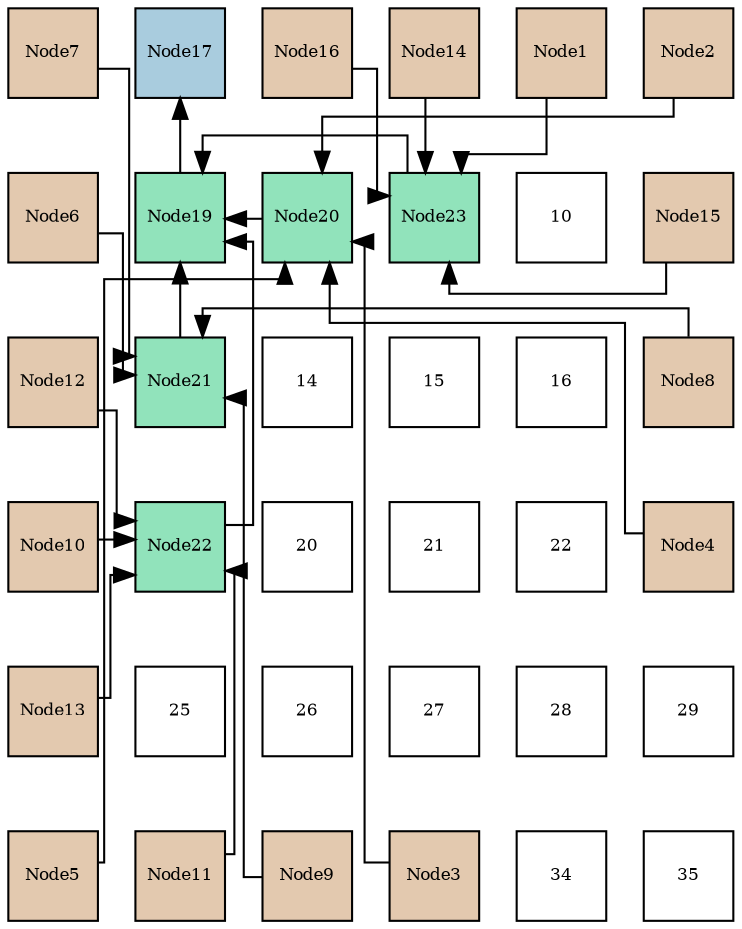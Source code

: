 digraph layout{
 rankdir=TB;
 splines=ortho;
 node [style=filled shape=square fixedsize=true width=0.6];
0[label="Node7", fontsize=8, fillcolor="#e3c9af"];
1[label="Node17", fontsize=8, fillcolor="#a9ccde"];
2[label="Node16", fontsize=8, fillcolor="#e3c9af"];
3[label="Node14", fontsize=8, fillcolor="#e3c9af"];
4[label="Node1", fontsize=8, fillcolor="#e3c9af"];
5[label="Node2", fontsize=8, fillcolor="#e3c9af"];
6[label="Node6", fontsize=8, fillcolor="#e3c9af"];
7[label="Node19", fontsize=8, fillcolor="#91e3bb"];
8[label="Node20", fontsize=8, fillcolor="#91e3bb"];
9[label="Node23", fontsize=8, fillcolor="#91e3bb"];
10[label="10", fontsize=8, fillcolor="#ffffff"];
11[label="Node15", fontsize=8, fillcolor="#e3c9af"];
12[label="Node12", fontsize=8, fillcolor="#e3c9af"];
13[label="Node21", fontsize=8, fillcolor="#91e3bb"];
14[label="14", fontsize=8, fillcolor="#ffffff"];
15[label="15", fontsize=8, fillcolor="#ffffff"];
16[label="16", fontsize=8, fillcolor="#ffffff"];
17[label="Node8", fontsize=8, fillcolor="#e3c9af"];
18[label="Node10", fontsize=8, fillcolor="#e3c9af"];
19[label="Node22", fontsize=8, fillcolor="#91e3bb"];
20[label="20", fontsize=8, fillcolor="#ffffff"];
21[label="21", fontsize=8, fillcolor="#ffffff"];
22[label="22", fontsize=8, fillcolor="#ffffff"];
23[label="Node4", fontsize=8, fillcolor="#e3c9af"];
24[label="Node13", fontsize=8, fillcolor="#e3c9af"];
25[label="25", fontsize=8, fillcolor="#ffffff"];
26[label="26", fontsize=8, fillcolor="#ffffff"];
27[label="27", fontsize=8, fillcolor="#ffffff"];
28[label="28", fontsize=8, fillcolor="#ffffff"];
29[label="29", fontsize=8, fillcolor="#ffffff"];
30[label="Node5", fontsize=8, fillcolor="#e3c9af"];
31[label="Node11", fontsize=8, fillcolor="#e3c9af"];
32[label="Node9", fontsize=8, fillcolor="#e3c9af"];
33[label="Node3", fontsize=8, fillcolor="#e3c9af"];
34[label="34", fontsize=8, fillcolor="#ffffff"];
35[label="35", fontsize=8, fillcolor="#ffffff"];
edge [constraint=false, style=vis];7 -> 1;
8 -> 7;
13 -> 7;
19 -> 7;
9 -> 7;
5 -> 8;
33 -> 8;
23 -> 8;
30 -> 8;
6 -> 13;
0 -> 13;
17 -> 13;
32 -> 13;
18 -> 19;
31 -> 19;
12 -> 19;
24 -> 19;
4 -> 9;
3 -> 9;
11 -> 9;
2 -> 9;
edge [constraint=true, style=invis];
0 -> 6 -> 12 -> 18 -> 24 -> 30;
1 -> 7 -> 13 -> 19 -> 25 -> 31;
2 -> 8 -> 14 -> 20 -> 26 -> 32;
3 -> 9 -> 15 -> 21 -> 27 -> 33;
4 -> 10 -> 16 -> 22 -> 28 -> 34;
5 -> 11 -> 17 -> 23 -> 29 -> 35;
rank = same {0 -> 1 -> 2 -> 3 -> 4 -> 5};
rank = same {6 -> 7 -> 8 -> 9 -> 10 -> 11};
rank = same {12 -> 13 -> 14 -> 15 -> 16 -> 17};
rank = same {18 -> 19 -> 20 -> 21 -> 22 -> 23};
rank = same {24 -> 25 -> 26 -> 27 -> 28 -> 29};
rank = same {30 -> 31 -> 32 -> 33 -> 34 -> 35};
}